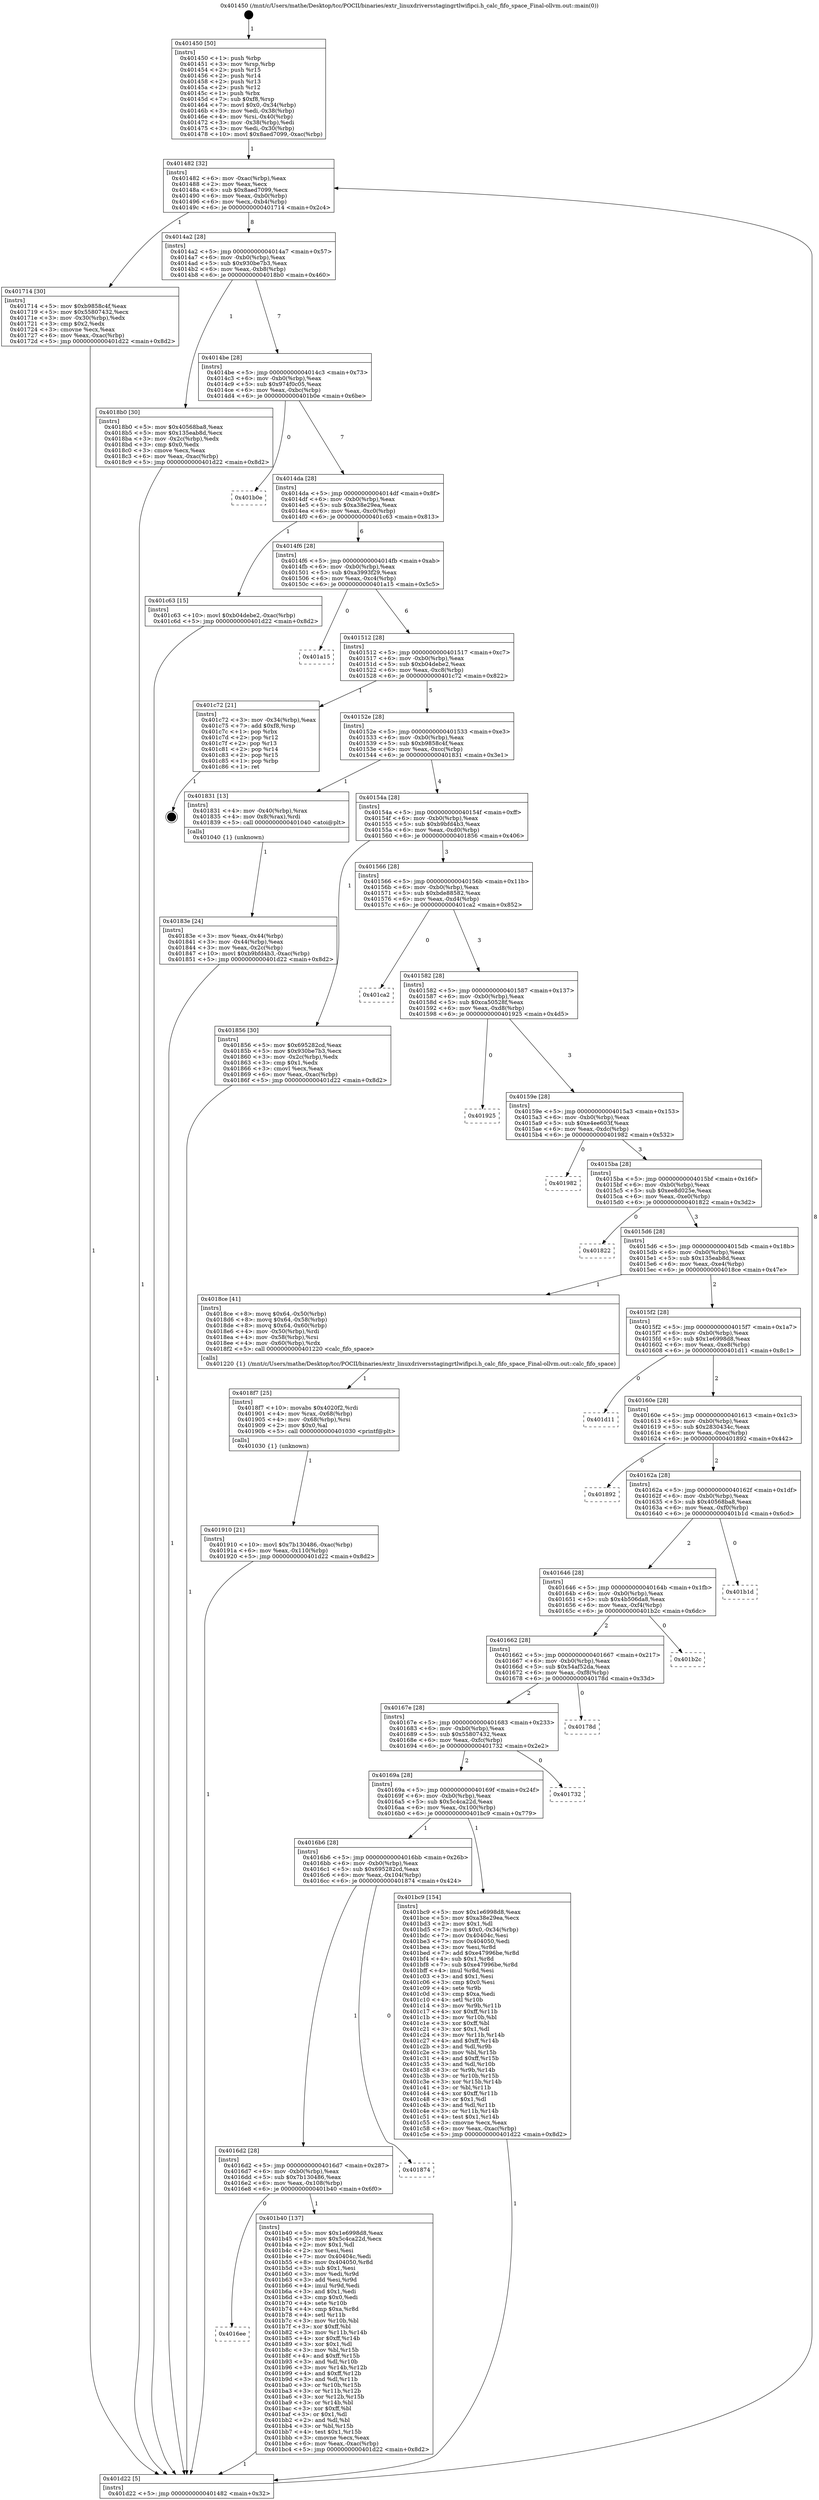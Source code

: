 digraph "0x401450" {
  label = "0x401450 (/mnt/c/Users/mathe/Desktop/tcc/POCII/binaries/extr_linuxdriversstagingrtlwifipci.h_calc_fifo_space_Final-ollvm.out::main(0))"
  labelloc = "t"
  node[shape=record]

  Entry [label="",width=0.3,height=0.3,shape=circle,fillcolor=black,style=filled]
  "0x401482" [label="{
     0x401482 [32]\l
     | [instrs]\l
     &nbsp;&nbsp;0x401482 \<+6\>: mov -0xac(%rbp),%eax\l
     &nbsp;&nbsp;0x401488 \<+2\>: mov %eax,%ecx\l
     &nbsp;&nbsp;0x40148a \<+6\>: sub $0x8aed7099,%ecx\l
     &nbsp;&nbsp;0x401490 \<+6\>: mov %eax,-0xb0(%rbp)\l
     &nbsp;&nbsp;0x401496 \<+6\>: mov %ecx,-0xb4(%rbp)\l
     &nbsp;&nbsp;0x40149c \<+6\>: je 0000000000401714 \<main+0x2c4\>\l
  }"]
  "0x401714" [label="{
     0x401714 [30]\l
     | [instrs]\l
     &nbsp;&nbsp;0x401714 \<+5\>: mov $0xb9858c4f,%eax\l
     &nbsp;&nbsp;0x401719 \<+5\>: mov $0x55807432,%ecx\l
     &nbsp;&nbsp;0x40171e \<+3\>: mov -0x30(%rbp),%edx\l
     &nbsp;&nbsp;0x401721 \<+3\>: cmp $0x2,%edx\l
     &nbsp;&nbsp;0x401724 \<+3\>: cmovne %ecx,%eax\l
     &nbsp;&nbsp;0x401727 \<+6\>: mov %eax,-0xac(%rbp)\l
     &nbsp;&nbsp;0x40172d \<+5\>: jmp 0000000000401d22 \<main+0x8d2\>\l
  }"]
  "0x4014a2" [label="{
     0x4014a2 [28]\l
     | [instrs]\l
     &nbsp;&nbsp;0x4014a2 \<+5\>: jmp 00000000004014a7 \<main+0x57\>\l
     &nbsp;&nbsp;0x4014a7 \<+6\>: mov -0xb0(%rbp),%eax\l
     &nbsp;&nbsp;0x4014ad \<+5\>: sub $0x930be7b3,%eax\l
     &nbsp;&nbsp;0x4014b2 \<+6\>: mov %eax,-0xb8(%rbp)\l
     &nbsp;&nbsp;0x4014b8 \<+6\>: je 00000000004018b0 \<main+0x460\>\l
  }"]
  "0x401d22" [label="{
     0x401d22 [5]\l
     | [instrs]\l
     &nbsp;&nbsp;0x401d22 \<+5\>: jmp 0000000000401482 \<main+0x32\>\l
  }"]
  "0x401450" [label="{
     0x401450 [50]\l
     | [instrs]\l
     &nbsp;&nbsp;0x401450 \<+1\>: push %rbp\l
     &nbsp;&nbsp;0x401451 \<+3\>: mov %rsp,%rbp\l
     &nbsp;&nbsp;0x401454 \<+2\>: push %r15\l
     &nbsp;&nbsp;0x401456 \<+2\>: push %r14\l
     &nbsp;&nbsp;0x401458 \<+2\>: push %r13\l
     &nbsp;&nbsp;0x40145a \<+2\>: push %r12\l
     &nbsp;&nbsp;0x40145c \<+1\>: push %rbx\l
     &nbsp;&nbsp;0x40145d \<+7\>: sub $0xf8,%rsp\l
     &nbsp;&nbsp;0x401464 \<+7\>: movl $0x0,-0x34(%rbp)\l
     &nbsp;&nbsp;0x40146b \<+3\>: mov %edi,-0x38(%rbp)\l
     &nbsp;&nbsp;0x40146e \<+4\>: mov %rsi,-0x40(%rbp)\l
     &nbsp;&nbsp;0x401472 \<+3\>: mov -0x38(%rbp),%edi\l
     &nbsp;&nbsp;0x401475 \<+3\>: mov %edi,-0x30(%rbp)\l
     &nbsp;&nbsp;0x401478 \<+10\>: movl $0x8aed7099,-0xac(%rbp)\l
  }"]
  Exit [label="",width=0.3,height=0.3,shape=circle,fillcolor=black,style=filled,peripheries=2]
  "0x4018b0" [label="{
     0x4018b0 [30]\l
     | [instrs]\l
     &nbsp;&nbsp;0x4018b0 \<+5\>: mov $0x40568ba8,%eax\l
     &nbsp;&nbsp;0x4018b5 \<+5\>: mov $0x135eab8d,%ecx\l
     &nbsp;&nbsp;0x4018ba \<+3\>: mov -0x2c(%rbp),%edx\l
     &nbsp;&nbsp;0x4018bd \<+3\>: cmp $0x0,%edx\l
     &nbsp;&nbsp;0x4018c0 \<+3\>: cmove %ecx,%eax\l
     &nbsp;&nbsp;0x4018c3 \<+6\>: mov %eax,-0xac(%rbp)\l
     &nbsp;&nbsp;0x4018c9 \<+5\>: jmp 0000000000401d22 \<main+0x8d2\>\l
  }"]
  "0x4014be" [label="{
     0x4014be [28]\l
     | [instrs]\l
     &nbsp;&nbsp;0x4014be \<+5\>: jmp 00000000004014c3 \<main+0x73\>\l
     &nbsp;&nbsp;0x4014c3 \<+6\>: mov -0xb0(%rbp),%eax\l
     &nbsp;&nbsp;0x4014c9 \<+5\>: sub $0x974f0c05,%eax\l
     &nbsp;&nbsp;0x4014ce \<+6\>: mov %eax,-0xbc(%rbp)\l
     &nbsp;&nbsp;0x4014d4 \<+6\>: je 0000000000401b0e \<main+0x6be\>\l
  }"]
  "0x4016ee" [label="{
     0x4016ee\l
  }", style=dashed]
  "0x401b0e" [label="{
     0x401b0e\l
  }", style=dashed]
  "0x4014da" [label="{
     0x4014da [28]\l
     | [instrs]\l
     &nbsp;&nbsp;0x4014da \<+5\>: jmp 00000000004014df \<main+0x8f\>\l
     &nbsp;&nbsp;0x4014df \<+6\>: mov -0xb0(%rbp),%eax\l
     &nbsp;&nbsp;0x4014e5 \<+5\>: sub $0xa38e29ea,%eax\l
     &nbsp;&nbsp;0x4014ea \<+6\>: mov %eax,-0xc0(%rbp)\l
     &nbsp;&nbsp;0x4014f0 \<+6\>: je 0000000000401c63 \<main+0x813\>\l
  }"]
  "0x401b40" [label="{
     0x401b40 [137]\l
     | [instrs]\l
     &nbsp;&nbsp;0x401b40 \<+5\>: mov $0x1e6998d8,%eax\l
     &nbsp;&nbsp;0x401b45 \<+5\>: mov $0x5c4ca22d,%ecx\l
     &nbsp;&nbsp;0x401b4a \<+2\>: mov $0x1,%dl\l
     &nbsp;&nbsp;0x401b4c \<+2\>: xor %esi,%esi\l
     &nbsp;&nbsp;0x401b4e \<+7\>: mov 0x40404c,%edi\l
     &nbsp;&nbsp;0x401b55 \<+8\>: mov 0x404050,%r8d\l
     &nbsp;&nbsp;0x401b5d \<+3\>: sub $0x1,%esi\l
     &nbsp;&nbsp;0x401b60 \<+3\>: mov %edi,%r9d\l
     &nbsp;&nbsp;0x401b63 \<+3\>: add %esi,%r9d\l
     &nbsp;&nbsp;0x401b66 \<+4\>: imul %r9d,%edi\l
     &nbsp;&nbsp;0x401b6a \<+3\>: and $0x1,%edi\l
     &nbsp;&nbsp;0x401b6d \<+3\>: cmp $0x0,%edi\l
     &nbsp;&nbsp;0x401b70 \<+4\>: sete %r10b\l
     &nbsp;&nbsp;0x401b74 \<+4\>: cmp $0xa,%r8d\l
     &nbsp;&nbsp;0x401b78 \<+4\>: setl %r11b\l
     &nbsp;&nbsp;0x401b7c \<+3\>: mov %r10b,%bl\l
     &nbsp;&nbsp;0x401b7f \<+3\>: xor $0xff,%bl\l
     &nbsp;&nbsp;0x401b82 \<+3\>: mov %r11b,%r14b\l
     &nbsp;&nbsp;0x401b85 \<+4\>: xor $0xff,%r14b\l
     &nbsp;&nbsp;0x401b89 \<+3\>: xor $0x1,%dl\l
     &nbsp;&nbsp;0x401b8c \<+3\>: mov %bl,%r15b\l
     &nbsp;&nbsp;0x401b8f \<+4\>: and $0xff,%r15b\l
     &nbsp;&nbsp;0x401b93 \<+3\>: and %dl,%r10b\l
     &nbsp;&nbsp;0x401b96 \<+3\>: mov %r14b,%r12b\l
     &nbsp;&nbsp;0x401b99 \<+4\>: and $0xff,%r12b\l
     &nbsp;&nbsp;0x401b9d \<+3\>: and %dl,%r11b\l
     &nbsp;&nbsp;0x401ba0 \<+3\>: or %r10b,%r15b\l
     &nbsp;&nbsp;0x401ba3 \<+3\>: or %r11b,%r12b\l
     &nbsp;&nbsp;0x401ba6 \<+3\>: xor %r12b,%r15b\l
     &nbsp;&nbsp;0x401ba9 \<+3\>: or %r14b,%bl\l
     &nbsp;&nbsp;0x401bac \<+3\>: xor $0xff,%bl\l
     &nbsp;&nbsp;0x401baf \<+3\>: or $0x1,%dl\l
     &nbsp;&nbsp;0x401bb2 \<+2\>: and %dl,%bl\l
     &nbsp;&nbsp;0x401bb4 \<+3\>: or %bl,%r15b\l
     &nbsp;&nbsp;0x401bb7 \<+4\>: test $0x1,%r15b\l
     &nbsp;&nbsp;0x401bbb \<+3\>: cmovne %ecx,%eax\l
     &nbsp;&nbsp;0x401bbe \<+6\>: mov %eax,-0xac(%rbp)\l
     &nbsp;&nbsp;0x401bc4 \<+5\>: jmp 0000000000401d22 \<main+0x8d2\>\l
  }"]
  "0x401c63" [label="{
     0x401c63 [15]\l
     | [instrs]\l
     &nbsp;&nbsp;0x401c63 \<+10\>: movl $0xb04debe2,-0xac(%rbp)\l
     &nbsp;&nbsp;0x401c6d \<+5\>: jmp 0000000000401d22 \<main+0x8d2\>\l
  }"]
  "0x4014f6" [label="{
     0x4014f6 [28]\l
     | [instrs]\l
     &nbsp;&nbsp;0x4014f6 \<+5\>: jmp 00000000004014fb \<main+0xab\>\l
     &nbsp;&nbsp;0x4014fb \<+6\>: mov -0xb0(%rbp),%eax\l
     &nbsp;&nbsp;0x401501 \<+5\>: sub $0xa3993f29,%eax\l
     &nbsp;&nbsp;0x401506 \<+6\>: mov %eax,-0xc4(%rbp)\l
     &nbsp;&nbsp;0x40150c \<+6\>: je 0000000000401a15 \<main+0x5c5\>\l
  }"]
  "0x4016d2" [label="{
     0x4016d2 [28]\l
     | [instrs]\l
     &nbsp;&nbsp;0x4016d2 \<+5\>: jmp 00000000004016d7 \<main+0x287\>\l
     &nbsp;&nbsp;0x4016d7 \<+6\>: mov -0xb0(%rbp),%eax\l
     &nbsp;&nbsp;0x4016dd \<+5\>: sub $0x7b130486,%eax\l
     &nbsp;&nbsp;0x4016e2 \<+6\>: mov %eax,-0x108(%rbp)\l
     &nbsp;&nbsp;0x4016e8 \<+6\>: je 0000000000401b40 \<main+0x6f0\>\l
  }"]
  "0x401a15" [label="{
     0x401a15\l
  }", style=dashed]
  "0x401512" [label="{
     0x401512 [28]\l
     | [instrs]\l
     &nbsp;&nbsp;0x401512 \<+5\>: jmp 0000000000401517 \<main+0xc7\>\l
     &nbsp;&nbsp;0x401517 \<+6\>: mov -0xb0(%rbp),%eax\l
     &nbsp;&nbsp;0x40151d \<+5\>: sub $0xb04debe2,%eax\l
     &nbsp;&nbsp;0x401522 \<+6\>: mov %eax,-0xc8(%rbp)\l
     &nbsp;&nbsp;0x401528 \<+6\>: je 0000000000401c72 \<main+0x822\>\l
  }"]
  "0x401874" [label="{
     0x401874\l
  }", style=dashed]
  "0x401c72" [label="{
     0x401c72 [21]\l
     | [instrs]\l
     &nbsp;&nbsp;0x401c72 \<+3\>: mov -0x34(%rbp),%eax\l
     &nbsp;&nbsp;0x401c75 \<+7\>: add $0xf8,%rsp\l
     &nbsp;&nbsp;0x401c7c \<+1\>: pop %rbx\l
     &nbsp;&nbsp;0x401c7d \<+2\>: pop %r12\l
     &nbsp;&nbsp;0x401c7f \<+2\>: pop %r13\l
     &nbsp;&nbsp;0x401c81 \<+2\>: pop %r14\l
     &nbsp;&nbsp;0x401c83 \<+2\>: pop %r15\l
     &nbsp;&nbsp;0x401c85 \<+1\>: pop %rbp\l
     &nbsp;&nbsp;0x401c86 \<+1\>: ret\l
  }"]
  "0x40152e" [label="{
     0x40152e [28]\l
     | [instrs]\l
     &nbsp;&nbsp;0x40152e \<+5\>: jmp 0000000000401533 \<main+0xe3\>\l
     &nbsp;&nbsp;0x401533 \<+6\>: mov -0xb0(%rbp),%eax\l
     &nbsp;&nbsp;0x401539 \<+5\>: sub $0xb9858c4f,%eax\l
     &nbsp;&nbsp;0x40153e \<+6\>: mov %eax,-0xcc(%rbp)\l
     &nbsp;&nbsp;0x401544 \<+6\>: je 0000000000401831 \<main+0x3e1\>\l
  }"]
  "0x4016b6" [label="{
     0x4016b6 [28]\l
     | [instrs]\l
     &nbsp;&nbsp;0x4016b6 \<+5\>: jmp 00000000004016bb \<main+0x26b\>\l
     &nbsp;&nbsp;0x4016bb \<+6\>: mov -0xb0(%rbp),%eax\l
     &nbsp;&nbsp;0x4016c1 \<+5\>: sub $0x695282cd,%eax\l
     &nbsp;&nbsp;0x4016c6 \<+6\>: mov %eax,-0x104(%rbp)\l
     &nbsp;&nbsp;0x4016cc \<+6\>: je 0000000000401874 \<main+0x424\>\l
  }"]
  "0x401831" [label="{
     0x401831 [13]\l
     | [instrs]\l
     &nbsp;&nbsp;0x401831 \<+4\>: mov -0x40(%rbp),%rax\l
     &nbsp;&nbsp;0x401835 \<+4\>: mov 0x8(%rax),%rdi\l
     &nbsp;&nbsp;0x401839 \<+5\>: call 0000000000401040 \<atoi@plt\>\l
     | [calls]\l
     &nbsp;&nbsp;0x401040 \{1\} (unknown)\l
  }"]
  "0x40154a" [label="{
     0x40154a [28]\l
     | [instrs]\l
     &nbsp;&nbsp;0x40154a \<+5\>: jmp 000000000040154f \<main+0xff\>\l
     &nbsp;&nbsp;0x40154f \<+6\>: mov -0xb0(%rbp),%eax\l
     &nbsp;&nbsp;0x401555 \<+5\>: sub $0xb9bfd4b3,%eax\l
     &nbsp;&nbsp;0x40155a \<+6\>: mov %eax,-0xd0(%rbp)\l
     &nbsp;&nbsp;0x401560 \<+6\>: je 0000000000401856 \<main+0x406\>\l
  }"]
  "0x40183e" [label="{
     0x40183e [24]\l
     | [instrs]\l
     &nbsp;&nbsp;0x40183e \<+3\>: mov %eax,-0x44(%rbp)\l
     &nbsp;&nbsp;0x401841 \<+3\>: mov -0x44(%rbp),%eax\l
     &nbsp;&nbsp;0x401844 \<+3\>: mov %eax,-0x2c(%rbp)\l
     &nbsp;&nbsp;0x401847 \<+10\>: movl $0xb9bfd4b3,-0xac(%rbp)\l
     &nbsp;&nbsp;0x401851 \<+5\>: jmp 0000000000401d22 \<main+0x8d2\>\l
  }"]
  "0x401bc9" [label="{
     0x401bc9 [154]\l
     | [instrs]\l
     &nbsp;&nbsp;0x401bc9 \<+5\>: mov $0x1e6998d8,%eax\l
     &nbsp;&nbsp;0x401bce \<+5\>: mov $0xa38e29ea,%ecx\l
     &nbsp;&nbsp;0x401bd3 \<+2\>: mov $0x1,%dl\l
     &nbsp;&nbsp;0x401bd5 \<+7\>: movl $0x0,-0x34(%rbp)\l
     &nbsp;&nbsp;0x401bdc \<+7\>: mov 0x40404c,%esi\l
     &nbsp;&nbsp;0x401be3 \<+7\>: mov 0x404050,%edi\l
     &nbsp;&nbsp;0x401bea \<+3\>: mov %esi,%r8d\l
     &nbsp;&nbsp;0x401bed \<+7\>: add $0xe47996be,%r8d\l
     &nbsp;&nbsp;0x401bf4 \<+4\>: sub $0x1,%r8d\l
     &nbsp;&nbsp;0x401bf8 \<+7\>: sub $0xe47996be,%r8d\l
     &nbsp;&nbsp;0x401bff \<+4\>: imul %r8d,%esi\l
     &nbsp;&nbsp;0x401c03 \<+3\>: and $0x1,%esi\l
     &nbsp;&nbsp;0x401c06 \<+3\>: cmp $0x0,%esi\l
     &nbsp;&nbsp;0x401c09 \<+4\>: sete %r9b\l
     &nbsp;&nbsp;0x401c0d \<+3\>: cmp $0xa,%edi\l
     &nbsp;&nbsp;0x401c10 \<+4\>: setl %r10b\l
     &nbsp;&nbsp;0x401c14 \<+3\>: mov %r9b,%r11b\l
     &nbsp;&nbsp;0x401c17 \<+4\>: xor $0xff,%r11b\l
     &nbsp;&nbsp;0x401c1b \<+3\>: mov %r10b,%bl\l
     &nbsp;&nbsp;0x401c1e \<+3\>: xor $0xff,%bl\l
     &nbsp;&nbsp;0x401c21 \<+3\>: xor $0x1,%dl\l
     &nbsp;&nbsp;0x401c24 \<+3\>: mov %r11b,%r14b\l
     &nbsp;&nbsp;0x401c27 \<+4\>: and $0xff,%r14b\l
     &nbsp;&nbsp;0x401c2b \<+3\>: and %dl,%r9b\l
     &nbsp;&nbsp;0x401c2e \<+3\>: mov %bl,%r15b\l
     &nbsp;&nbsp;0x401c31 \<+4\>: and $0xff,%r15b\l
     &nbsp;&nbsp;0x401c35 \<+3\>: and %dl,%r10b\l
     &nbsp;&nbsp;0x401c38 \<+3\>: or %r9b,%r14b\l
     &nbsp;&nbsp;0x401c3b \<+3\>: or %r10b,%r15b\l
     &nbsp;&nbsp;0x401c3e \<+3\>: xor %r15b,%r14b\l
     &nbsp;&nbsp;0x401c41 \<+3\>: or %bl,%r11b\l
     &nbsp;&nbsp;0x401c44 \<+4\>: xor $0xff,%r11b\l
     &nbsp;&nbsp;0x401c48 \<+3\>: or $0x1,%dl\l
     &nbsp;&nbsp;0x401c4b \<+3\>: and %dl,%r11b\l
     &nbsp;&nbsp;0x401c4e \<+3\>: or %r11b,%r14b\l
     &nbsp;&nbsp;0x401c51 \<+4\>: test $0x1,%r14b\l
     &nbsp;&nbsp;0x401c55 \<+3\>: cmovne %ecx,%eax\l
     &nbsp;&nbsp;0x401c58 \<+6\>: mov %eax,-0xac(%rbp)\l
     &nbsp;&nbsp;0x401c5e \<+5\>: jmp 0000000000401d22 \<main+0x8d2\>\l
  }"]
  "0x401856" [label="{
     0x401856 [30]\l
     | [instrs]\l
     &nbsp;&nbsp;0x401856 \<+5\>: mov $0x695282cd,%eax\l
     &nbsp;&nbsp;0x40185b \<+5\>: mov $0x930be7b3,%ecx\l
     &nbsp;&nbsp;0x401860 \<+3\>: mov -0x2c(%rbp),%edx\l
     &nbsp;&nbsp;0x401863 \<+3\>: cmp $0x1,%edx\l
     &nbsp;&nbsp;0x401866 \<+3\>: cmovl %ecx,%eax\l
     &nbsp;&nbsp;0x401869 \<+6\>: mov %eax,-0xac(%rbp)\l
     &nbsp;&nbsp;0x40186f \<+5\>: jmp 0000000000401d22 \<main+0x8d2\>\l
  }"]
  "0x401566" [label="{
     0x401566 [28]\l
     | [instrs]\l
     &nbsp;&nbsp;0x401566 \<+5\>: jmp 000000000040156b \<main+0x11b\>\l
     &nbsp;&nbsp;0x40156b \<+6\>: mov -0xb0(%rbp),%eax\l
     &nbsp;&nbsp;0x401571 \<+5\>: sub $0xbde88582,%eax\l
     &nbsp;&nbsp;0x401576 \<+6\>: mov %eax,-0xd4(%rbp)\l
     &nbsp;&nbsp;0x40157c \<+6\>: je 0000000000401ca2 \<main+0x852\>\l
  }"]
  "0x40169a" [label="{
     0x40169a [28]\l
     | [instrs]\l
     &nbsp;&nbsp;0x40169a \<+5\>: jmp 000000000040169f \<main+0x24f\>\l
     &nbsp;&nbsp;0x40169f \<+6\>: mov -0xb0(%rbp),%eax\l
     &nbsp;&nbsp;0x4016a5 \<+5\>: sub $0x5c4ca22d,%eax\l
     &nbsp;&nbsp;0x4016aa \<+6\>: mov %eax,-0x100(%rbp)\l
     &nbsp;&nbsp;0x4016b0 \<+6\>: je 0000000000401bc9 \<main+0x779\>\l
  }"]
  "0x401ca2" [label="{
     0x401ca2\l
  }", style=dashed]
  "0x401582" [label="{
     0x401582 [28]\l
     | [instrs]\l
     &nbsp;&nbsp;0x401582 \<+5\>: jmp 0000000000401587 \<main+0x137\>\l
     &nbsp;&nbsp;0x401587 \<+6\>: mov -0xb0(%rbp),%eax\l
     &nbsp;&nbsp;0x40158d \<+5\>: sub $0xca50528f,%eax\l
     &nbsp;&nbsp;0x401592 \<+6\>: mov %eax,-0xd8(%rbp)\l
     &nbsp;&nbsp;0x401598 \<+6\>: je 0000000000401925 \<main+0x4d5\>\l
  }"]
  "0x401732" [label="{
     0x401732\l
  }", style=dashed]
  "0x401925" [label="{
     0x401925\l
  }", style=dashed]
  "0x40159e" [label="{
     0x40159e [28]\l
     | [instrs]\l
     &nbsp;&nbsp;0x40159e \<+5\>: jmp 00000000004015a3 \<main+0x153\>\l
     &nbsp;&nbsp;0x4015a3 \<+6\>: mov -0xb0(%rbp),%eax\l
     &nbsp;&nbsp;0x4015a9 \<+5\>: sub $0xe4ee603f,%eax\l
     &nbsp;&nbsp;0x4015ae \<+6\>: mov %eax,-0xdc(%rbp)\l
     &nbsp;&nbsp;0x4015b4 \<+6\>: je 0000000000401982 \<main+0x532\>\l
  }"]
  "0x40167e" [label="{
     0x40167e [28]\l
     | [instrs]\l
     &nbsp;&nbsp;0x40167e \<+5\>: jmp 0000000000401683 \<main+0x233\>\l
     &nbsp;&nbsp;0x401683 \<+6\>: mov -0xb0(%rbp),%eax\l
     &nbsp;&nbsp;0x401689 \<+5\>: sub $0x55807432,%eax\l
     &nbsp;&nbsp;0x40168e \<+6\>: mov %eax,-0xfc(%rbp)\l
     &nbsp;&nbsp;0x401694 \<+6\>: je 0000000000401732 \<main+0x2e2\>\l
  }"]
  "0x401982" [label="{
     0x401982\l
  }", style=dashed]
  "0x4015ba" [label="{
     0x4015ba [28]\l
     | [instrs]\l
     &nbsp;&nbsp;0x4015ba \<+5\>: jmp 00000000004015bf \<main+0x16f\>\l
     &nbsp;&nbsp;0x4015bf \<+6\>: mov -0xb0(%rbp),%eax\l
     &nbsp;&nbsp;0x4015c5 \<+5\>: sub $0xee8d025e,%eax\l
     &nbsp;&nbsp;0x4015ca \<+6\>: mov %eax,-0xe0(%rbp)\l
     &nbsp;&nbsp;0x4015d0 \<+6\>: je 0000000000401822 \<main+0x3d2\>\l
  }"]
  "0x40178d" [label="{
     0x40178d\l
  }", style=dashed]
  "0x401822" [label="{
     0x401822\l
  }", style=dashed]
  "0x4015d6" [label="{
     0x4015d6 [28]\l
     | [instrs]\l
     &nbsp;&nbsp;0x4015d6 \<+5\>: jmp 00000000004015db \<main+0x18b\>\l
     &nbsp;&nbsp;0x4015db \<+6\>: mov -0xb0(%rbp),%eax\l
     &nbsp;&nbsp;0x4015e1 \<+5\>: sub $0x135eab8d,%eax\l
     &nbsp;&nbsp;0x4015e6 \<+6\>: mov %eax,-0xe4(%rbp)\l
     &nbsp;&nbsp;0x4015ec \<+6\>: je 00000000004018ce \<main+0x47e\>\l
  }"]
  "0x401662" [label="{
     0x401662 [28]\l
     | [instrs]\l
     &nbsp;&nbsp;0x401662 \<+5\>: jmp 0000000000401667 \<main+0x217\>\l
     &nbsp;&nbsp;0x401667 \<+6\>: mov -0xb0(%rbp),%eax\l
     &nbsp;&nbsp;0x40166d \<+5\>: sub $0x54af52da,%eax\l
     &nbsp;&nbsp;0x401672 \<+6\>: mov %eax,-0xf8(%rbp)\l
     &nbsp;&nbsp;0x401678 \<+6\>: je 000000000040178d \<main+0x33d\>\l
  }"]
  "0x4018ce" [label="{
     0x4018ce [41]\l
     | [instrs]\l
     &nbsp;&nbsp;0x4018ce \<+8\>: movq $0x64,-0x50(%rbp)\l
     &nbsp;&nbsp;0x4018d6 \<+8\>: movq $0x64,-0x58(%rbp)\l
     &nbsp;&nbsp;0x4018de \<+8\>: movq $0x64,-0x60(%rbp)\l
     &nbsp;&nbsp;0x4018e6 \<+4\>: mov -0x50(%rbp),%rdi\l
     &nbsp;&nbsp;0x4018ea \<+4\>: mov -0x58(%rbp),%rsi\l
     &nbsp;&nbsp;0x4018ee \<+4\>: mov -0x60(%rbp),%rdx\l
     &nbsp;&nbsp;0x4018f2 \<+5\>: call 0000000000401220 \<calc_fifo_space\>\l
     | [calls]\l
     &nbsp;&nbsp;0x401220 \{1\} (/mnt/c/Users/mathe/Desktop/tcc/POCII/binaries/extr_linuxdriversstagingrtlwifipci.h_calc_fifo_space_Final-ollvm.out::calc_fifo_space)\l
  }"]
  "0x4015f2" [label="{
     0x4015f2 [28]\l
     | [instrs]\l
     &nbsp;&nbsp;0x4015f2 \<+5\>: jmp 00000000004015f7 \<main+0x1a7\>\l
     &nbsp;&nbsp;0x4015f7 \<+6\>: mov -0xb0(%rbp),%eax\l
     &nbsp;&nbsp;0x4015fd \<+5\>: sub $0x1e6998d8,%eax\l
     &nbsp;&nbsp;0x401602 \<+6\>: mov %eax,-0xe8(%rbp)\l
     &nbsp;&nbsp;0x401608 \<+6\>: je 0000000000401d11 \<main+0x8c1\>\l
  }"]
  "0x4018f7" [label="{
     0x4018f7 [25]\l
     | [instrs]\l
     &nbsp;&nbsp;0x4018f7 \<+10\>: movabs $0x4020f2,%rdi\l
     &nbsp;&nbsp;0x401901 \<+4\>: mov %rax,-0x68(%rbp)\l
     &nbsp;&nbsp;0x401905 \<+4\>: mov -0x68(%rbp),%rsi\l
     &nbsp;&nbsp;0x401909 \<+2\>: mov $0x0,%al\l
     &nbsp;&nbsp;0x40190b \<+5\>: call 0000000000401030 \<printf@plt\>\l
     | [calls]\l
     &nbsp;&nbsp;0x401030 \{1\} (unknown)\l
  }"]
  "0x401910" [label="{
     0x401910 [21]\l
     | [instrs]\l
     &nbsp;&nbsp;0x401910 \<+10\>: movl $0x7b130486,-0xac(%rbp)\l
     &nbsp;&nbsp;0x40191a \<+6\>: mov %eax,-0x110(%rbp)\l
     &nbsp;&nbsp;0x401920 \<+5\>: jmp 0000000000401d22 \<main+0x8d2\>\l
  }"]
  "0x401b2c" [label="{
     0x401b2c\l
  }", style=dashed]
  "0x401d11" [label="{
     0x401d11\l
  }", style=dashed]
  "0x40160e" [label="{
     0x40160e [28]\l
     | [instrs]\l
     &nbsp;&nbsp;0x40160e \<+5\>: jmp 0000000000401613 \<main+0x1c3\>\l
     &nbsp;&nbsp;0x401613 \<+6\>: mov -0xb0(%rbp),%eax\l
     &nbsp;&nbsp;0x401619 \<+5\>: sub $0x2830434c,%eax\l
     &nbsp;&nbsp;0x40161e \<+6\>: mov %eax,-0xec(%rbp)\l
     &nbsp;&nbsp;0x401624 \<+6\>: je 0000000000401892 \<main+0x442\>\l
  }"]
  "0x401646" [label="{
     0x401646 [28]\l
     | [instrs]\l
     &nbsp;&nbsp;0x401646 \<+5\>: jmp 000000000040164b \<main+0x1fb\>\l
     &nbsp;&nbsp;0x40164b \<+6\>: mov -0xb0(%rbp),%eax\l
     &nbsp;&nbsp;0x401651 \<+5\>: sub $0x4b506da8,%eax\l
     &nbsp;&nbsp;0x401656 \<+6\>: mov %eax,-0xf4(%rbp)\l
     &nbsp;&nbsp;0x40165c \<+6\>: je 0000000000401b2c \<main+0x6dc\>\l
  }"]
  "0x401892" [label="{
     0x401892\l
  }", style=dashed]
  "0x40162a" [label="{
     0x40162a [28]\l
     | [instrs]\l
     &nbsp;&nbsp;0x40162a \<+5\>: jmp 000000000040162f \<main+0x1df\>\l
     &nbsp;&nbsp;0x40162f \<+6\>: mov -0xb0(%rbp),%eax\l
     &nbsp;&nbsp;0x401635 \<+5\>: sub $0x40568ba8,%eax\l
     &nbsp;&nbsp;0x40163a \<+6\>: mov %eax,-0xf0(%rbp)\l
     &nbsp;&nbsp;0x401640 \<+6\>: je 0000000000401b1d \<main+0x6cd\>\l
  }"]
  "0x401b1d" [label="{
     0x401b1d\l
  }", style=dashed]
  Entry -> "0x401450" [label=" 1"]
  "0x401482" -> "0x401714" [label=" 1"]
  "0x401482" -> "0x4014a2" [label=" 8"]
  "0x401714" -> "0x401d22" [label=" 1"]
  "0x401450" -> "0x401482" [label=" 1"]
  "0x401d22" -> "0x401482" [label=" 8"]
  "0x401c72" -> Exit [label=" 1"]
  "0x4014a2" -> "0x4018b0" [label=" 1"]
  "0x4014a2" -> "0x4014be" [label=" 7"]
  "0x401c63" -> "0x401d22" [label=" 1"]
  "0x4014be" -> "0x401b0e" [label=" 0"]
  "0x4014be" -> "0x4014da" [label=" 7"]
  "0x401bc9" -> "0x401d22" [label=" 1"]
  "0x4014da" -> "0x401c63" [label=" 1"]
  "0x4014da" -> "0x4014f6" [label=" 6"]
  "0x401b40" -> "0x401d22" [label=" 1"]
  "0x4014f6" -> "0x401a15" [label=" 0"]
  "0x4014f6" -> "0x401512" [label=" 6"]
  "0x4016d2" -> "0x401b40" [label=" 1"]
  "0x401512" -> "0x401c72" [label=" 1"]
  "0x401512" -> "0x40152e" [label=" 5"]
  "0x4016d2" -> "0x4016ee" [label=" 0"]
  "0x40152e" -> "0x401831" [label=" 1"]
  "0x40152e" -> "0x40154a" [label=" 4"]
  "0x401831" -> "0x40183e" [label=" 1"]
  "0x40183e" -> "0x401d22" [label=" 1"]
  "0x4016b6" -> "0x401874" [label=" 0"]
  "0x40154a" -> "0x401856" [label=" 1"]
  "0x40154a" -> "0x401566" [label=" 3"]
  "0x401856" -> "0x401d22" [label=" 1"]
  "0x4018b0" -> "0x401d22" [label=" 1"]
  "0x4016b6" -> "0x4016d2" [label=" 1"]
  "0x401566" -> "0x401ca2" [label=" 0"]
  "0x401566" -> "0x401582" [label=" 3"]
  "0x40169a" -> "0x401bc9" [label=" 1"]
  "0x401582" -> "0x401925" [label=" 0"]
  "0x401582" -> "0x40159e" [label=" 3"]
  "0x40169a" -> "0x4016b6" [label=" 1"]
  "0x40159e" -> "0x401982" [label=" 0"]
  "0x40159e" -> "0x4015ba" [label=" 3"]
  "0x40167e" -> "0x401732" [label=" 0"]
  "0x4015ba" -> "0x401822" [label=" 0"]
  "0x4015ba" -> "0x4015d6" [label=" 3"]
  "0x40167e" -> "0x40169a" [label=" 2"]
  "0x4015d6" -> "0x4018ce" [label=" 1"]
  "0x4015d6" -> "0x4015f2" [label=" 2"]
  "0x4018ce" -> "0x4018f7" [label=" 1"]
  "0x4018f7" -> "0x401910" [label=" 1"]
  "0x401910" -> "0x401d22" [label=" 1"]
  "0x401662" -> "0x40178d" [label=" 0"]
  "0x4015f2" -> "0x401d11" [label=" 0"]
  "0x4015f2" -> "0x40160e" [label=" 2"]
  "0x401662" -> "0x40167e" [label=" 2"]
  "0x40160e" -> "0x401892" [label=" 0"]
  "0x40160e" -> "0x40162a" [label=" 2"]
  "0x401646" -> "0x401b2c" [label=" 0"]
  "0x40162a" -> "0x401b1d" [label=" 0"]
  "0x40162a" -> "0x401646" [label=" 2"]
  "0x401646" -> "0x401662" [label=" 2"]
}
